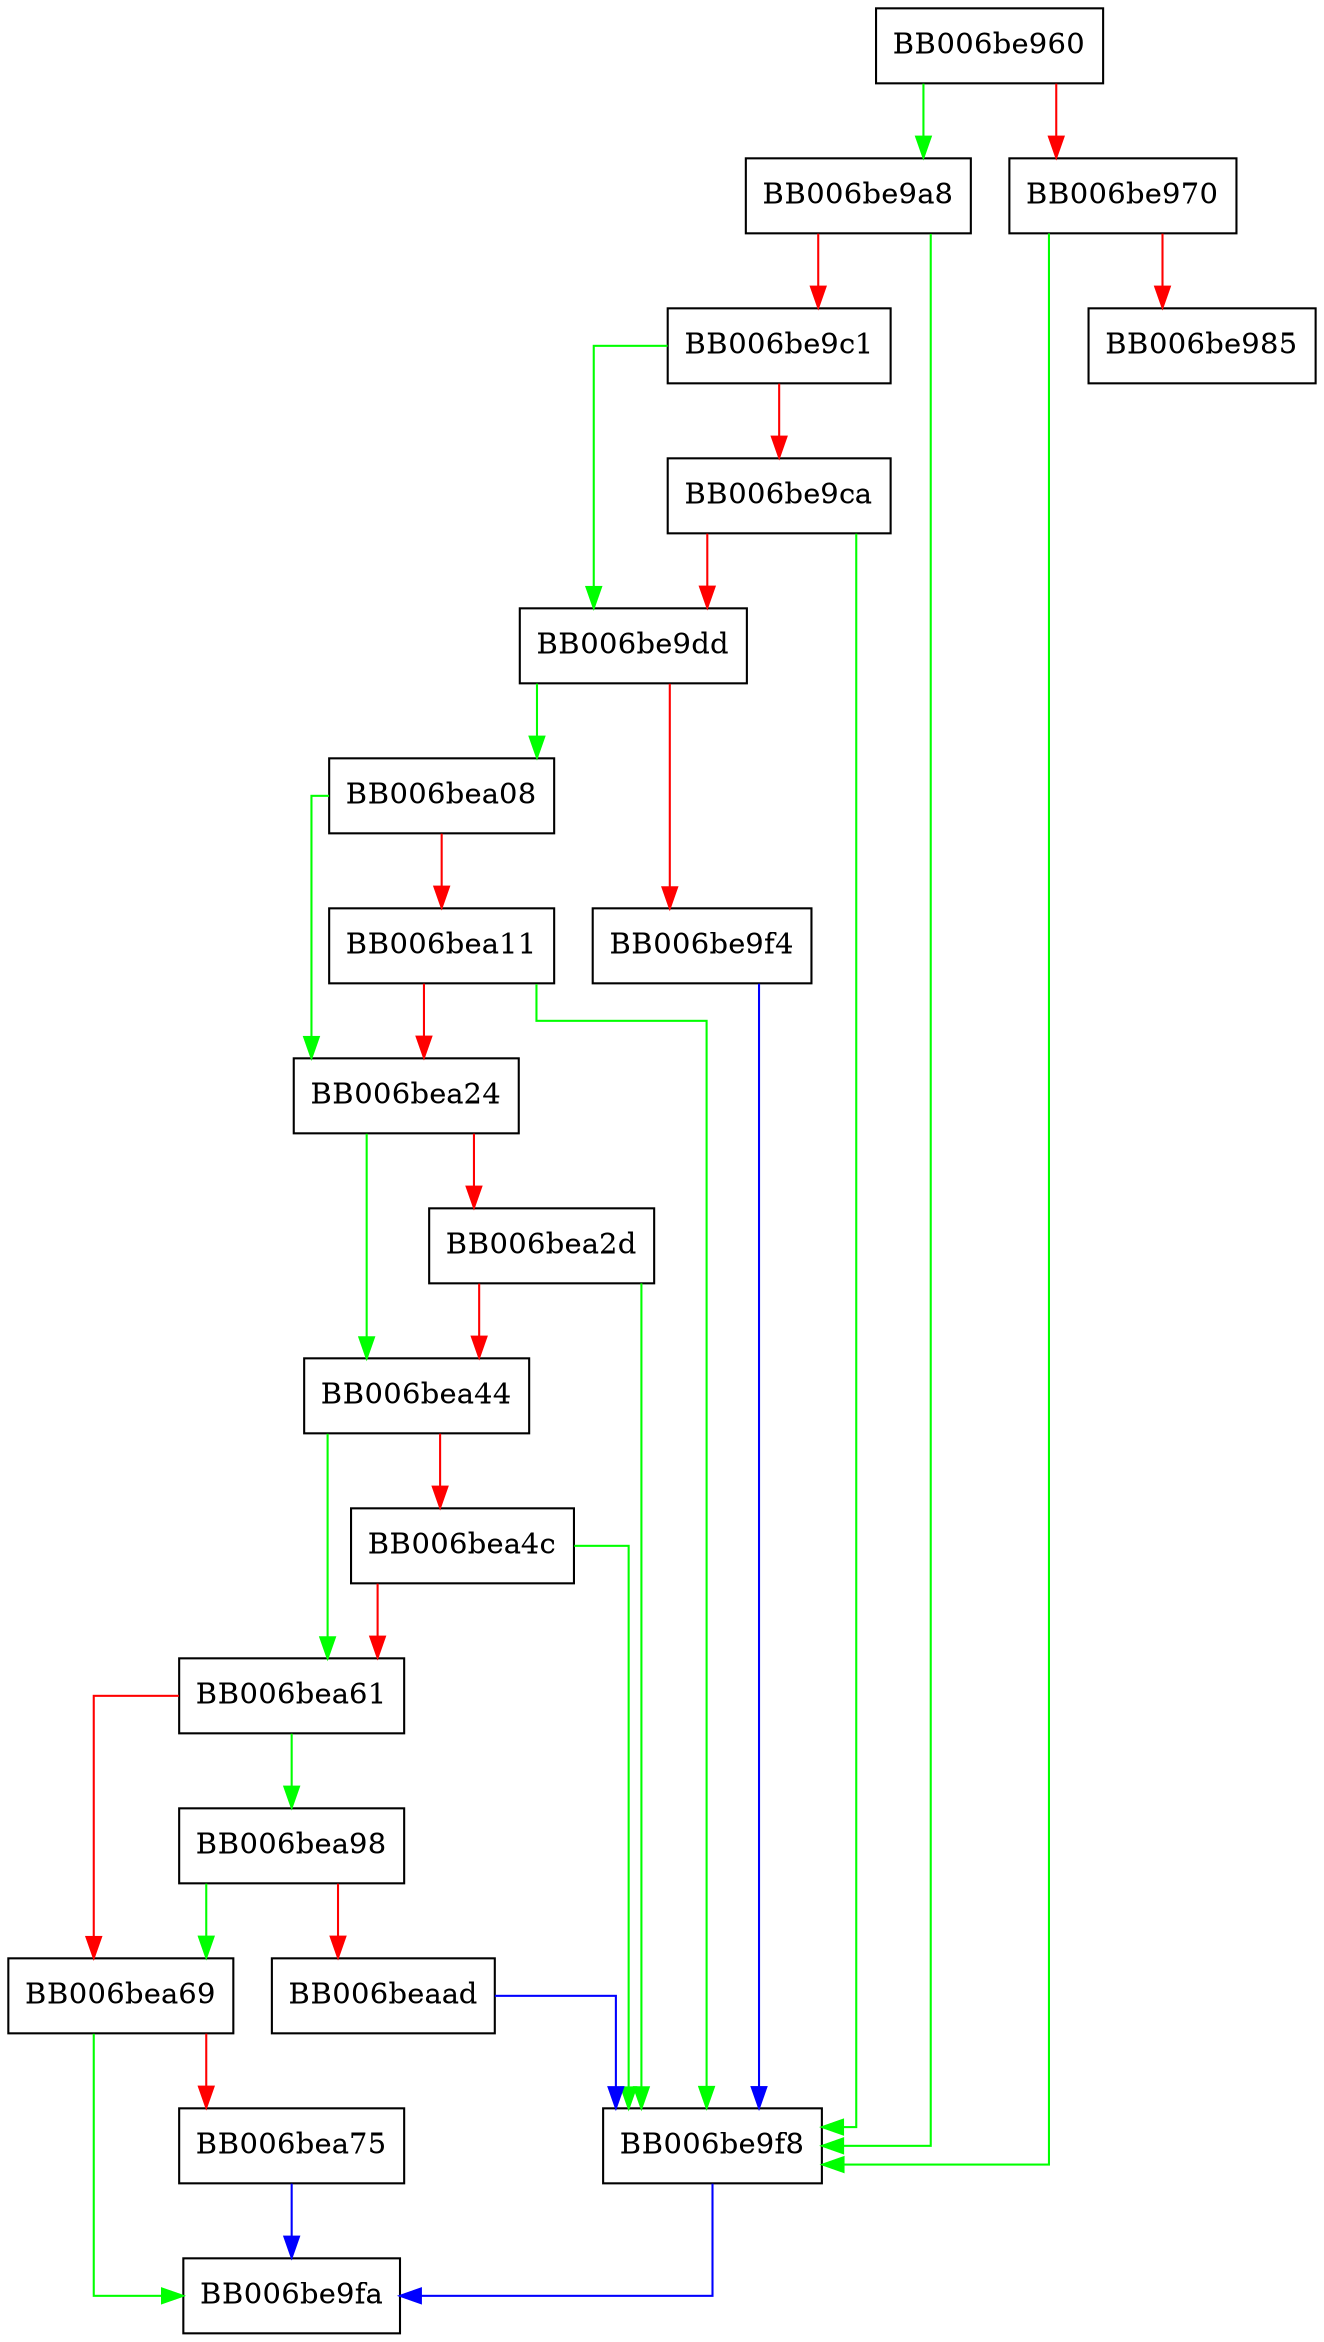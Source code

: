 digraph ffc_params_to_text {
  node [shape="box"];
  graph [splines=ortho];
  BB006be960 -> BB006be9a8 [color="green"];
  BB006be960 -> BB006be970 [color="red"];
  BB006be970 -> BB006be9f8 [color="green"];
  BB006be970 -> BB006be985 [color="red"];
  BB006be9a8 -> BB006be9f8 [color="green"];
  BB006be9a8 -> BB006be9c1 [color="red"];
  BB006be9c1 -> BB006be9dd [color="green"];
  BB006be9c1 -> BB006be9ca [color="red"];
  BB006be9ca -> BB006be9f8 [color="green"];
  BB006be9ca -> BB006be9dd [color="red"];
  BB006be9dd -> BB006bea08 [color="green"];
  BB006be9dd -> BB006be9f4 [color="red"];
  BB006be9f4 -> BB006be9f8 [color="blue"];
  BB006be9f8 -> BB006be9fa [color="blue"];
  BB006bea08 -> BB006bea24 [color="green"];
  BB006bea08 -> BB006bea11 [color="red"];
  BB006bea11 -> BB006be9f8 [color="green"];
  BB006bea11 -> BB006bea24 [color="red"];
  BB006bea24 -> BB006bea44 [color="green"];
  BB006bea24 -> BB006bea2d [color="red"];
  BB006bea2d -> BB006be9f8 [color="green"];
  BB006bea2d -> BB006bea44 [color="red"];
  BB006bea44 -> BB006bea61 [color="green"];
  BB006bea44 -> BB006bea4c [color="red"];
  BB006bea4c -> BB006be9f8 [color="green"];
  BB006bea4c -> BB006bea61 [color="red"];
  BB006bea61 -> BB006bea98 [color="green"];
  BB006bea61 -> BB006bea69 [color="red"];
  BB006bea69 -> BB006be9fa [color="green"];
  BB006bea69 -> BB006bea75 [color="red"];
  BB006bea75 -> BB006be9fa [color="blue"];
  BB006bea98 -> BB006bea69 [color="green"];
  BB006bea98 -> BB006beaad [color="red"];
  BB006beaad -> BB006be9f8 [color="blue"];
}